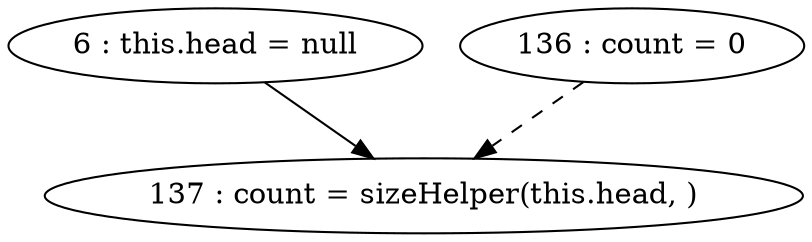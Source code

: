 digraph G {
"6 : this.head = null"
"6 : this.head = null" -> "137 : count = sizeHelper(this.head, )"
"136 : count = 0"
"136 : count = 0" -> "137 : count = sizeHelper(this.head, )" [style=dashed]
"137 : count = sizeHelper(this.head, )"
}